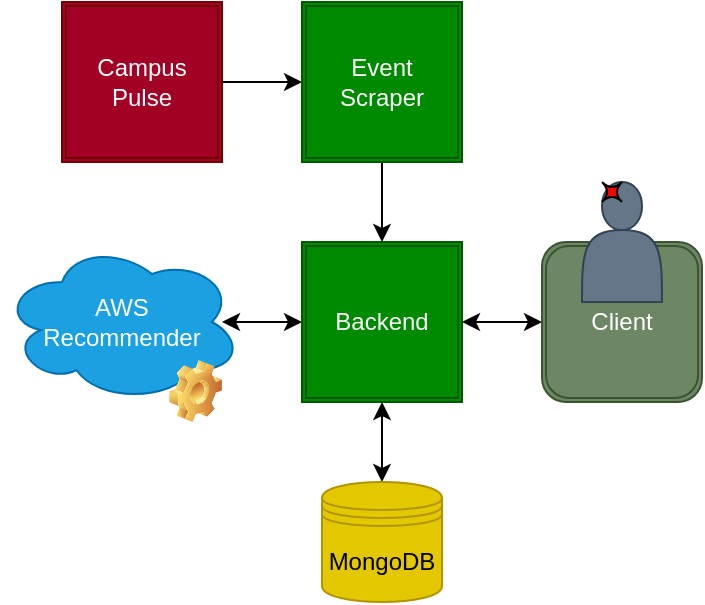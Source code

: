 <mxfile>
    <diagram id="zn3P1bgpjX7nJwS3VTS3" name="Page-1">
        <mxGraphModel dx="1118" dy="723" grid="1" gridSize="10" guides="1" tooltips="1" connect="1" arrows="1" fold="1" page="1" pageScale="1" pageWidth="850" pageHeight="1100" math="0" shadow="0">
            <root>
                <mxCell id="0"/>
                <mxCell id="1" parent="0"/>
                <mxCell id="22" style="edgeStyle=none;html=1;entryX=0;entryY=0.5;entryDx=0;entryDy=0;startArrow=classic;startFill=1;" edge="1" parent="1" target="4">
                    <mxGeometry relative="1" as="geometry">
                        <mxPoint x="360" y="350" as="sourcePoint"/>
                    </mxGeometry>
                </mxCell>
                <mxCell id="8" style="edgeStyle=none;html=1;exitX=1;exitY=0.5;exitDx=0;exitDy=0;entryX=0;entryY=0.5;entryDx=0;entryDy=0;" edge="1" parent="1" source="3" target="6">
                    <mxGeometry relative="1" as="geometry"/>
                </mxCell>
                <mxCell id="3" value="Campus Pulse" style="shape=ext;double=1;whiteSpace=wrap;html=1;aspect=fixed;fillColor=#a20025;fontColor=#ffffff;strokeColor=#6F0000;sketch=0;glass=0;" vertex="1" parent="1">
                    <mxGeometry x="280" y="190" width="80" height="80" as="geometry"/>
                </mxCell>
                <mxCell id="14" style="edgeStyle=none;html=1;entryX=0;entryY=0.5;entryDx=0;entryDy=0;startArrow=classic;startFill=1;" edge="1" parent="1" source="4" target="5">
                    <mxGeometry relative="1" as="geometry"/>
                </mxCell>
                <mxCell id="23" style="edgeStyle=none;html=1;exitX=0.5;exitY=1;exitDx=0;exitDy=0;entryX=0.5;entryY=0;entryDx=0;entryDy=0;startArrow=classic;startFill=1;" edge="1" parent="1" source="4">
                    <mxGeometry relative="1" as="geometry">
                        <mxPoint x="440" y="430" as="targetPoint"/>
                    </mxGeometry>
                </mxCell>
                <mxCell id="4" value="Backend" style="shape=ext;double=1;whiteSpace=wrap;html=1;aspect=fixed;fillColor=#008a00;fontColor=#ffffff;strokeColor=#005700;" vertex="1" parent="1">
                    <mxGeometry x="400" y="310" width="80" height="80" as="geometry"/>
                </mxCell>
                <mxCell id="5" value="Client" style="shape=ext;double=1;whiteSpace=wrap;html=1;aspect=fixed;fillColor=#6d8764;fontColor=#ffffff;strokeColor=#3A5431;rounded=1;" vertex="1" parent="1">
                    <mxGeometry x="520" y="310" width="80" height="80" as="geometry"/>
                </mxCell>
                <mxCell id="25" style="edgeStyle=none;html=1;exitX=0.5;exitY=1;exitDx=0;exitDy=0;entryX=0.5;entryY=0;entryDx=0;entryDy=0;startArrow=none;startFill=0;" edge="1" parent="1" source="6" target="4">
                    <mxGeometry relative="1" as="geometry"/>
                </mxCell>
                <mxCell id="6" value="Event Scraper" style="shape=ext;double=1;whiteSpace=wrap;html=1;aspect=fixed;fillColor=#008a00;fontColor=#ffffff;strokeColor=#005700;" vertex="1" parent="1">
                    <mxGeometry x="400" y="190" width="80" height="80" as="geometry"/>
                </mxCell>
                <mxCell id="32" value="" style="group" vertex="1" connectable="0" parent="1">
                    <mxGeometry x="250" y="310" width="120" height="90" as="geometry"/>
                </mxCell>
                <mxCell id="29" value="&lt;span style=&quot;color: rgb(255 , 255 , 255)&quot;&gt;AWS &lt;br&gt;Recommender&lt;/span&gt;" style="ellipse;shape=cloud;whiteSpace=wrap;html=1;rounded=1;shadow=0;glass=0;sketch=0;fillColor=#1ba1e2;fontColor=#ffffff;strokeColor=#006EAF;" vertex="1" parent="32">
                    <mxGeometry width="120" height="80" as="geometry"/>
                </mxCell>
                <mxCell id="31" value="" style="shape=image;html=1;verticalLabelPosition=bottom;verticalAlign=top;imageAspect=1;aspect=fixed;image=img/clipart/Gear_128x128.png;rounded=1;shadow=0;glass=0;sketch=0;" vertex="1" parent="32">
                    <mxGeometry x="83.57" y="59" width="26.43" height="31" as="geometry"/>
                </mxCell>
                <mxCell id="33" value="" style="shape=actor;whiteSpace=wrap;html=1;rounded=1;shadow=0;glass=0;sketch=0;fillColor=#647687;fontColor=#ffffff;strokeColor=#314354;" vertex="1" parent="1">
                    <mxGeometry x="540" y="280" width="40" height="60" as="geometry"/>
                </mxCell>
                <mxCell id="35" value="MongoDB" style="shape=datastore;whiteSpace=wrap;html=1;rounded=1;shadow=0;glass=0;sketch=0;fillColor=#e3c800;fontColor=#000000;strokeColor=#B09500;" vertex="1" parent="1">
                    <mxGeometry x="410" y="430" width="60" height="60" as="geometry"/>
                </mxCell>
                <mxCell id="36" value="" style="shape=switch;whiteSpace=wrap;html=1;rounded=1;shadow=0;glass=0;sketch=0;fillColor=#FF0000;" vertex="1" parent="1">
                    <mxGeometry x="550" y="280" width="10" height="10" as="geometry"/>
                </mxCell>
            </root>
        </mxGraphModel>
    </diagram>
</mxfile>